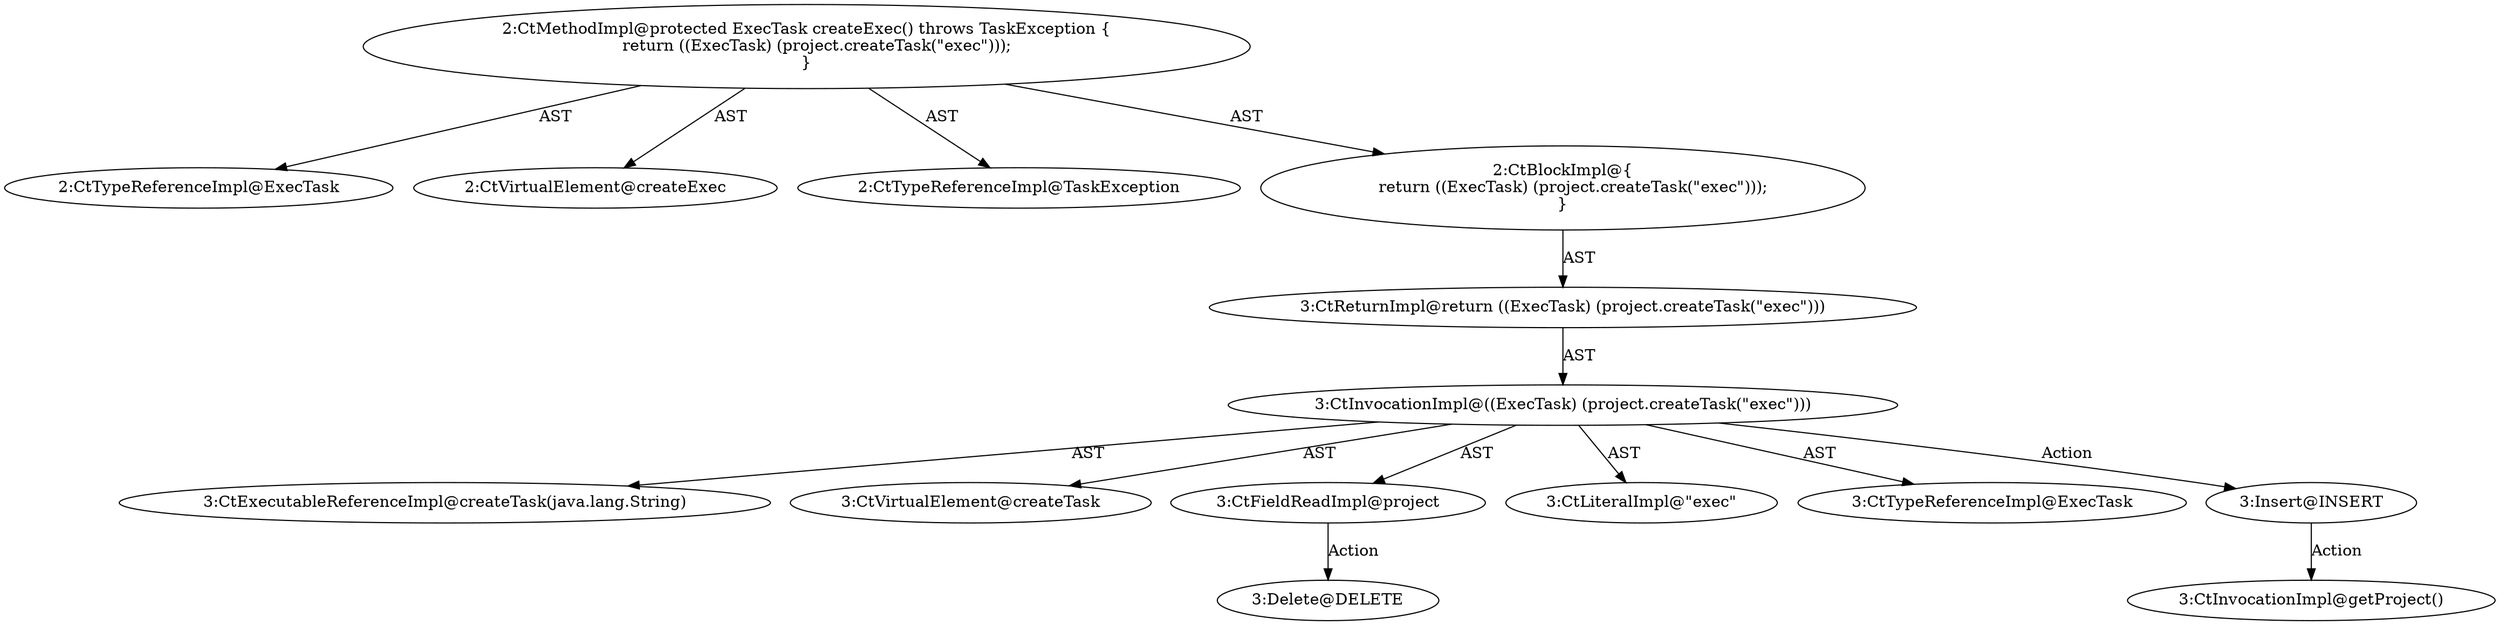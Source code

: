 digraph "createExec#?" {
0 [label="2:CtTypeReferenceImpl@ExecTask" shape=ellipse]
1 [label="2:CtVirtualElement@createExec" shape=ellipse]
2 [label="2:CtTypeReferenceImpl@TaskException" shape=ellipse]
3 [label="3:CtExecutableReferenceImpl@createTask(java.lang.String)" shape=ellipse]
4 [label="3:CtVirtualElement@createTask" shape=ellipse]
5 [label="3:CtFieldReadImpl@project" shape=ellipse]
6 [label="3:CtLiteralImpl@\"exec\"" shape=ellipse]
7 [label="3:CtInvocationImpl@((ExecTask) (project.createTask(\"exec\")))" shape=ellipse]
8 [label="3:CtTypeReferenceImpl@ExecTask" shape=ellipse]
9 [label="3:CtReturnImpl@return ((ExecTask) (project.createTask(\"exec\")))" shape=ellipse]
10 [label="2:CtBlockImpl@\{
    return ((ExecTask) (project.createTask(\"exec\")));
\}" shape=ellipse]
11 [label="2:CtMethodImpl@protected ExecTask createExec() throws TaskException \{
    return ((ExecTask) (project.createTask(\"exec\")));
\}" shape=ellipse]
12 [label="3:Delete@DELETE" shape=ellipse]
13 [label="3:Insert@INSERT" shape=ellipse]
14 [label="3:CtInvocationImpl@getProject()" shape=ellipse]
5 -> 12 [label="Action"];
7 -> 4 [label="AST"];
7 -> 8 [label="AST"];
7 -> 5 [label="AST"];
7 -> 3 [label="AST"];
7 -> 6 [label="AST"];
7 -> 13 [label="Action"];
9 -> 7 [label="AST"];
10 -> 9 [label="AST"];
11 -> 1 [label="AST"];
11 -> 0 [label="AST"];
11 -> 2 [label="AST"];
11 -> 10 [label="AST"];
13 -> 14 [label="Action"];
}